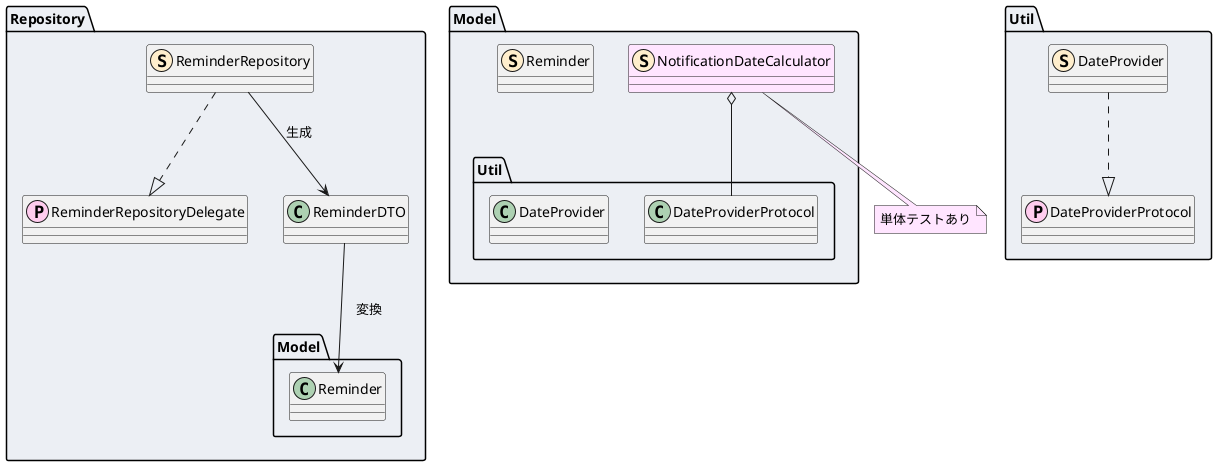 @startuml Models

namespace Repository #ECEFF4 {
    class ReminderRepositoryDelegate <<P, #ffccee)>>
    class ReminderRepository  <<S, #ffeecc)>>
    class ReminderDTO
    ReminderRepository ..|> ReminderRepositoryDelegate
    ReminderRepository --> ReminderDTO: 生成
    ReminderRepositoryDelegate -r[hidden]-> ReminderDTO
    ReminderDTO -d-> Model.Reminder: 　変換　
}

namespace Model #ECEFF4 {
    class Reminder <<S, #ffeecc)>>
    class NotificationDateCalculator <<S, #ffeecc)>> #FFE5FF
    Reminder -r[hidden]-> NotificationDateCalculator
    NotificationDateCalculator o-- Util.DateProviderProtocol
    NotificationDateCalculator -r[hidden]-> Util.DateProvider
}

namespace Util #ECEFF4 {
    class DateProviderProtocol <<P, #ffccee)>>
    class DateProvider <<S, #ffeecc)>>
    DateProvider ..|> DateProviderProtocol
}

note bottom of Model.NotificationDateCalculator #FFE5FF {
    単体テストあり
}

